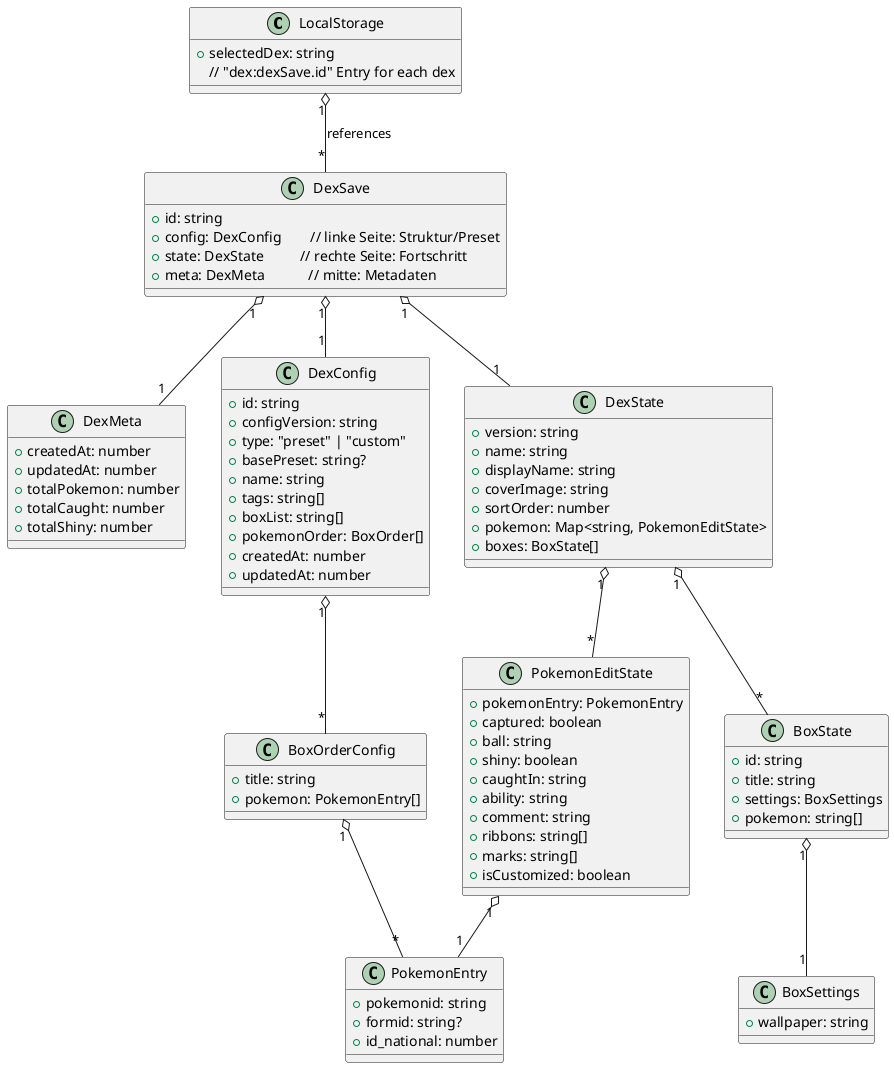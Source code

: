 @startuml
class LocalStorage {
  +selectedDex: string
  // "dex:dexSave.id" Entry for each dex
}

class DexSave {
  +id: string
  +config: DexConfig        // linke Seite: Struktur/Preset
  +state: DexState          // rechte Seite: Fortschritt
  +meta: DexMeta            // mitte: Metadaten 
}

' ---- Mitte: Metadaten ----

class DexMeta {
  +createdAt: number
	+updatedAt: number
	+totalPokemon: number
	+totalCaught: number
	+totalShiny: number
}


' ---- Linke Seite: Struktur des Pokedex ----
class DexConfig {
  +id: string
  +configVersion: string
  +type: "preset" | "custom"
  +basePreset: string?
  +name: string
  +tags: string[]
  +boxList: string[]
  +pokemonOrder: BoxOrder[]
  +createdAt: number
  +updatedAt: number
}

class BoxOrderConfig {
  +title: string
  +pokemon: PokemonEntry[]
}

class PokemonEntry {
  +pokemonid: string
  +formid: string?
  +id_national: number
}

' ---- Rechte Seite: User State ----
class DexState {
  +version: string
  +name: string
  +displayName: string
  +coverImage: string
  +sortOrder: number
  +pokemon: Map<string, PokemonEditState>
  +boxes: BoxState[]
}

class PokemonEditState {
  +pokemonEntry: PokemonEntry
  +captured: boolean
  +ball: string
  +shiny: boolean
  +caughtIn: string
  +ability: string
  +comment: string
  +ribbons: string[]
  +marks: string[]
  +isCustomized: boolean
}

class BoxState {
  +id: string
  +title: string
  +settings: BoxSettings
  +pokemon: string[]
}

class BoxSettings {
  +wallpaper: string
}

' ---- Beziehungen ----
LocalStorage "1" o-- "*" DexSave : references
DexSave "1" o-- "1" DexConfig
DexSave "1" o-- "1" DexMeta
DexSave "1" o-- "1" DexState
DexConfig "1" o-- "*" BoxOrderConfig
BoxOrderConfig "1" o-- "*" PokemonEntry
DexState "1" o-- "*" PokemonEditState
DexState "1" o-- "*" BoxState
BoxState "1" o-- "1" BoxSettings
PokemonEditState "1" o-- "1" PokemonEntry
@enduml
